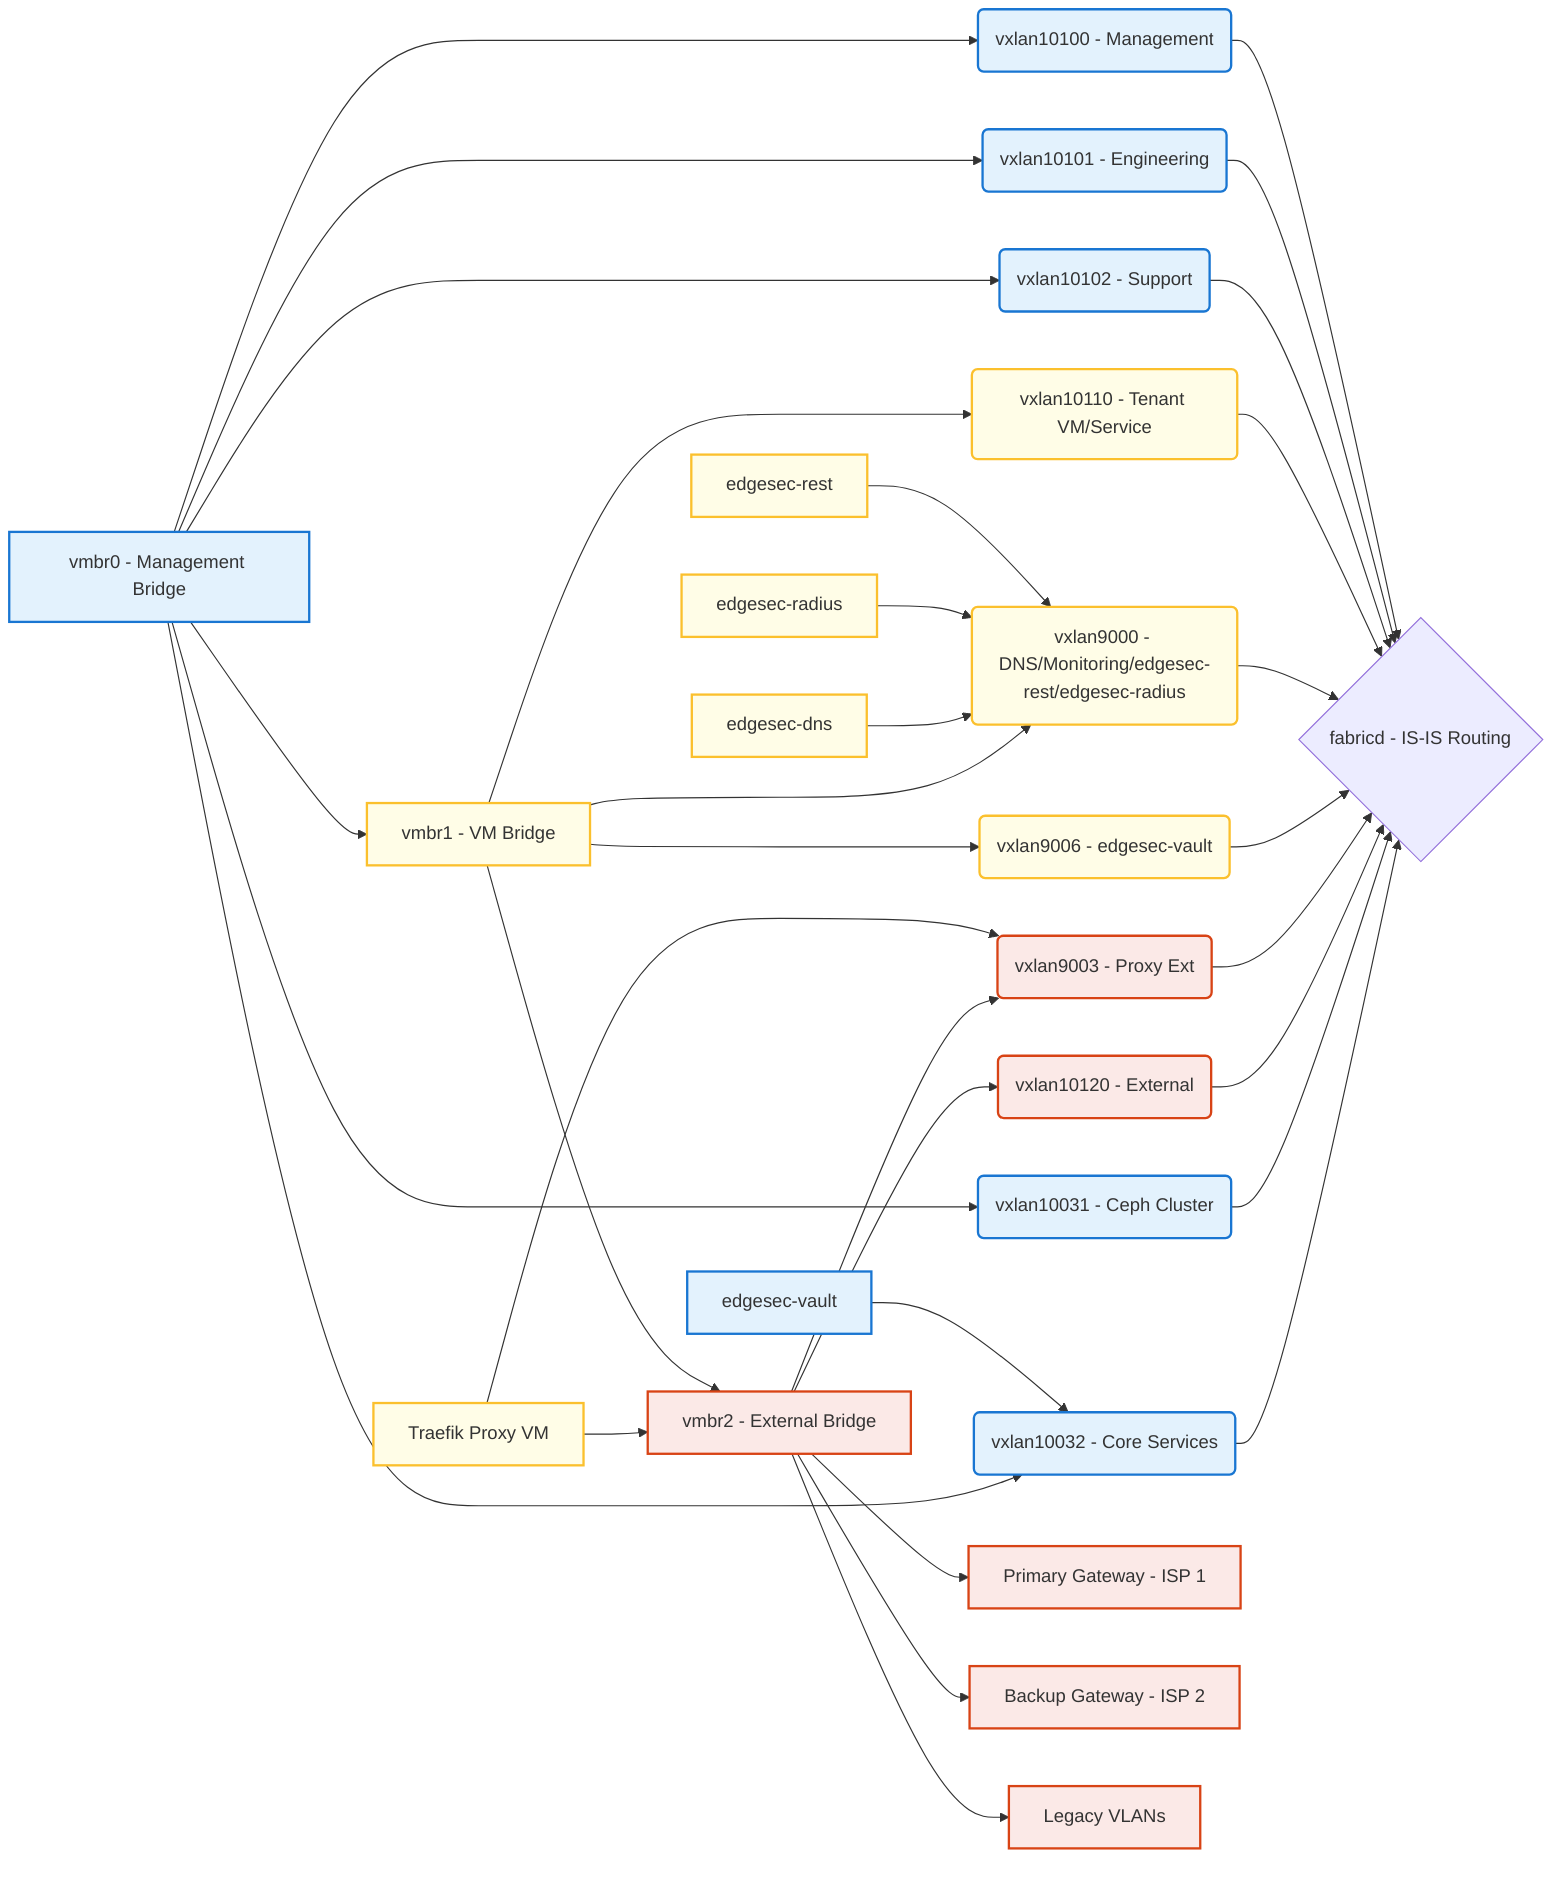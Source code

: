 %% Proxmox Node - Edgesec Layout (Single Tenant, Color-Coded by Bridge)

graph LR

  %% Bridges (ordered left to right)
  MgmtBridge[vmbr0 - Management Bridge]
  VMBridge[vmbr1 - VM Bridge]
  ExtBridge[vmbr2 - External Bridge]


  %% Services
  VaultVM[edgesec-vault]
  RestVM[edgesec-rest]
  RadiusVM[edgesec-radius]
  DNSVM[edgesec-dns]
  ProxyVM[Traefik Proxy VM]


  %% Overlays
  VX10100(vxlan10100 - Management)
  VX10101(vxlan10101 - Engineering)
  VX10102(vxlan10102 - Support)
  VX10110(vxlan10110 - Tenant VM/Service)
  VX9000(vxlan9000 - DNS/Monitoring/edgesec-rest/edgesec-radius)
  VX9006(vxlan9006 - edgesec-vault)
  VX9003(vxlan9003 - Proxy Ext)
  VX10120(vxlan10120 - External)
  VXCEPH2(vxlan10031 - Ceph Cluster)
  VX10032(vxlan10032 - Core Services)

  Gateway1[Primary Gateway - ISP 1]
  Gateway2[Backup Gateway - ISP 2]
  LegacyVLAN[Legacy VLANs]

  Fabricd{fabricd - IS-IS Routing}

  %% Explicit bridge ordering
  MgmtBridge --> VMBridge --> ExtBridge

  %% Service VMs to overlays (all on vmbr1 except vault)
  VaultVM --> VX10032
  RestVM --> VX9000
  RadiusVM --> VX9000
  DNSVM --> VX9000
  ProxyVM --> VX9003
  ProxyVM --> ExtBridge
  %% Core Services VXLAN (new)
  MgmtBridge --> VX10032

  %% VM Bridge overlays (tenant/service and core services)
  VMBridge --> VX10110
  VMBridge --> VX9000
  VMBridge --> VX9006

  %% Management Bridge overlays (management, engineering, support, storage)
  MgmtBridge --> VX10100
  MgmtBridge --> VX10101
  MgmtBridge --> VX10102
  MgmtBridge --> VXCEPH2

  %% VXLANs to fabricd
  VX10100 --> Fabricd
  VX10101 --> Fabricd
  VX10102 --> Fabricd
  VX10110 --> Fabricd
  VX9000 --> Fabricd
  VX9006 --> Fabricd
  VX9003 --> Fabricd
  VX10120 --> Fabricd
  VXCEPH2 --> Fabricd
  VX10032 --> Fabricd

  %% External Bridge overlays (external, proxy_ext)
  ExtBridge --> VX9003
  ExtBridge --> VX10120

  %% External Bridge to Gateways
  ExtBridge --> Gateway1
  ExtBridge --> Gateway2

  %% External Bridge to Legacy VLANs
  ExtBridge --> LegacyVLAN

  %% Custom bridge colors
  classDef mgmt fill:#e3f2fd,stroke:#1976d2,stroke-width:2px;
  classDef vm fill:#fffde7,stroke:#fbc02d,stroke-width:2px;
  classDef ext fill:#fbe9e7,stroke:#d84315,stroke-width:2px;
  classDef proxy fill:#e8f5e9,stroke:#388e3c,stroke-width:2px;

  class MgmtBridge,VaultVM,VX10100,VX10101,VX10102,VXCEPH2,VX10032 mgmt;
  class VMBridge,RestVM,RadiusVM,DNSVM,ProxyVM,VX10110,VX9000,VX9006 vm;
  class ExtBridge,Gateway1,Gateway2,LegacyVLAN,VX9003,VX10120 ext;
